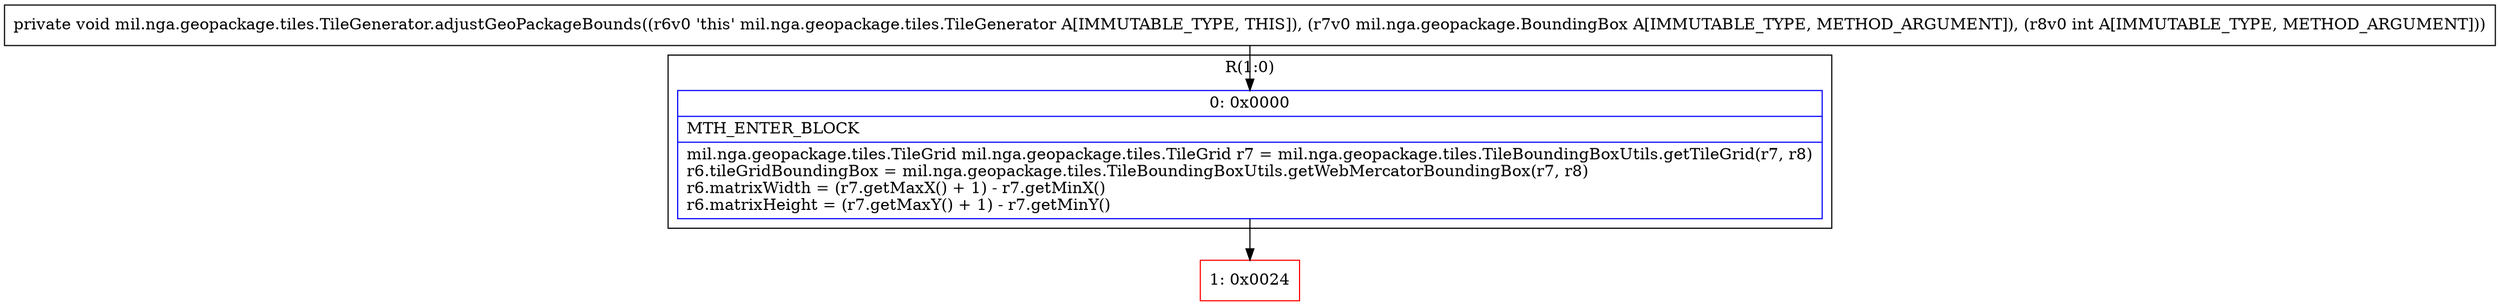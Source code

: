digraph "CFG formil.nga.geopackage.tiles.TileGenerator.adjustGeoPackageBounds(Lmil\/nga\/geopackage\/BoundingBox;I)V" {
subgraph cluster_Region_267045939 {
label = "R(1:0)";
node [shape=record,color=blue];
Node_0 [shape=record,label="{0\:\ 0x0000|MTH_ENTER_BLOCK\l|mil.nga.geopackage.tiles.TileGrid mil.nga.geopackage.tiles.TileGrid r7 = mil.nga.geopackage.tiles.TileBoundingBoxUtils.getTileGrid(r7, r8)\lr6.tileGridBoundingBox = mil.nga.geopackage.tiles.TileBoundingBoxUtils.getWebMercatorBoundingBox(r7, r8)\lr6.matrixWidth = (r7.getMaxX() + 1) \- r7.getMinX()\lr6.matrixHeight = (r7.getMaxY() + 1) \- r7.getMinY()\l}"];
}
Node_1 [shape=record,color=red,label="{1\:\ 0x0024}"];
MethodNode[shape=record,label="{private void mil.nga.geopackage.tiles.TileGenerator.adjustGeoPackageBounds((r6v0 'this' mil.nga.geopackage.tiles.TileGenerator A[IMMUTABLE_TYPE, THIS]), (r7v0 mil.nga.geopackage.BoundingBox A[IMMUTABLE_TYPE, METHOD_ARGUMENT]), (r8v0 int A[IMMUTABLE_TYPE, METHOD_ARGUMENT])) }"];
MethodNode -> Node_0;
Node_0 -> Node_1;
}

